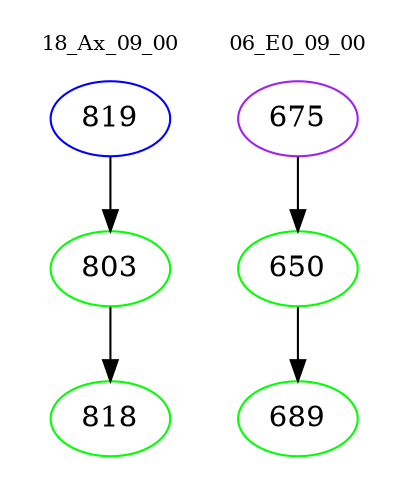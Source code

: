 digraph{
subgraph cluster_0 {
color = white
label = "18_Ax_09_00";
fontsize=10;
T0_819 [label="819", color="blue"]
T0_819 -> T0_803 [color="black"]
T0_803 [label="803", color="green"]
T0_803 -> T0_818 [color="black"]
T0_818 [label="818", color="green"]
}
subgraph cluster_1 {
color = white
label = "06_E0_09_00";
fontsize=10;
T1_675 [label="675", color="purple"]
T1_675 -> T1_650 [color="black"]
T1_650 [label="650", color="green"]
T1_650 -> T1_689 [color="black"]
T1_689 [label="689", color="green"]
}
}
